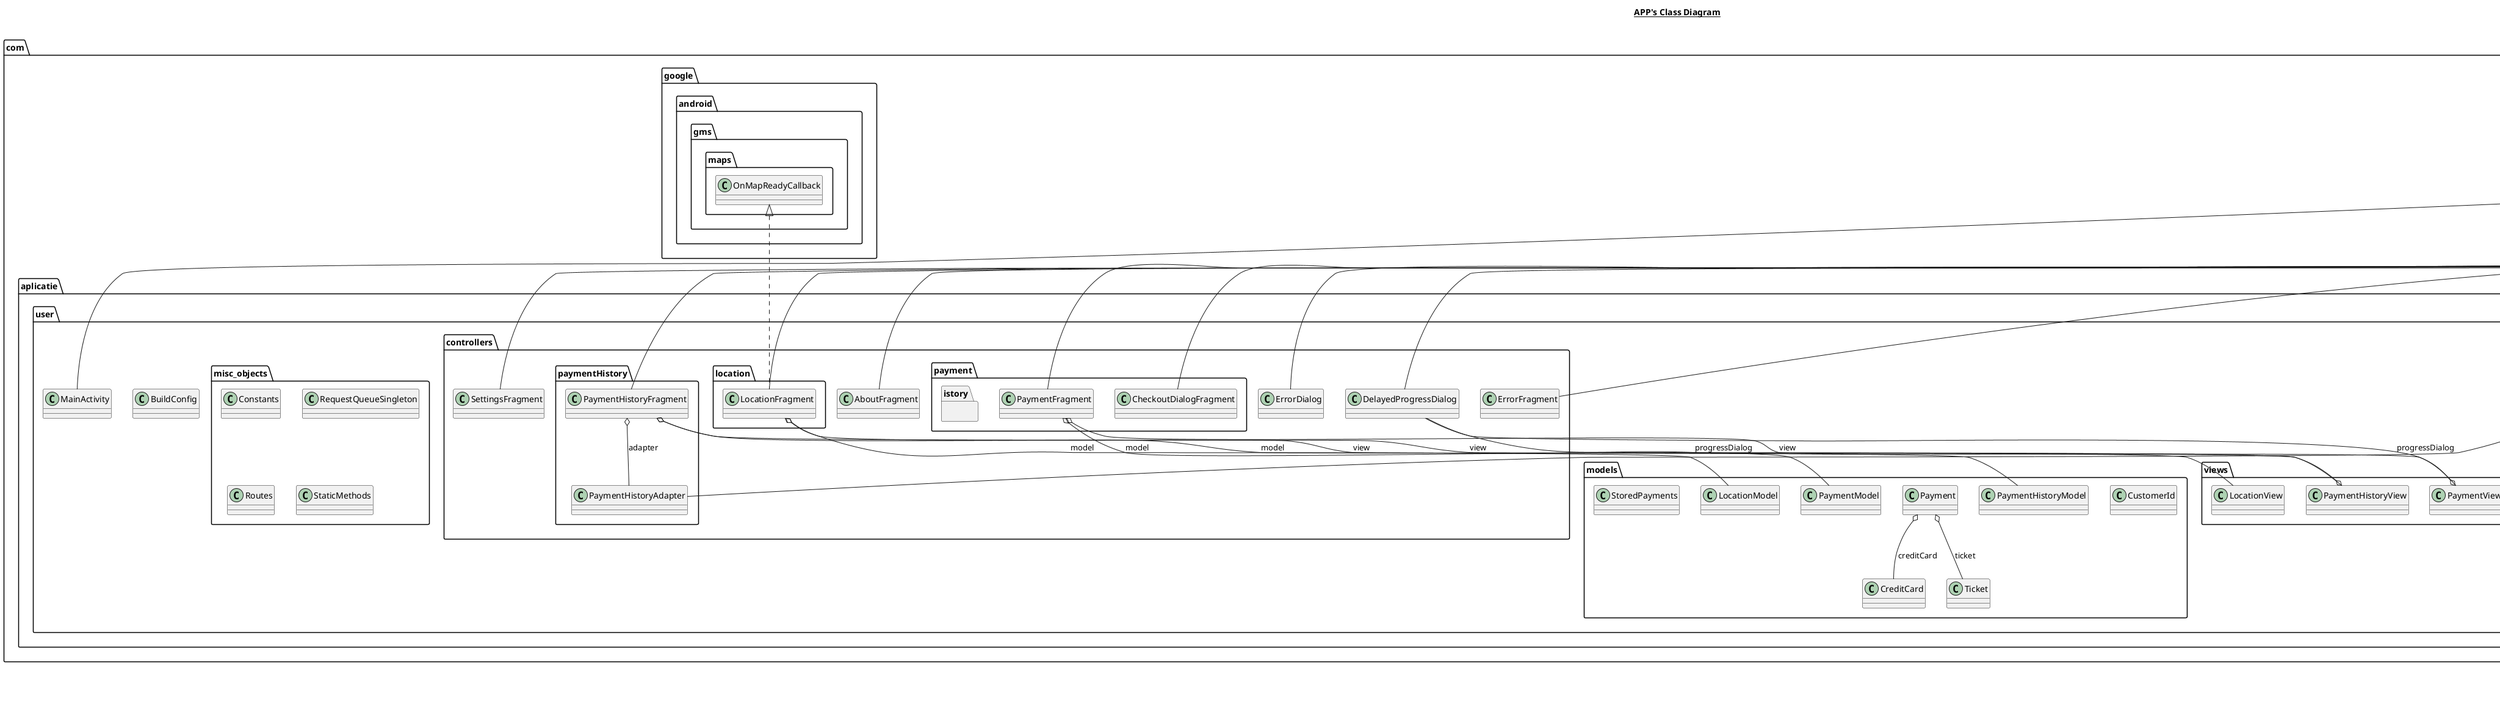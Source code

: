 @startuml

title __APP's Class Diagram__\n

  namespace com.aplicatie.user {
    class com.aplicatie.user.BuildConfig {
    }
  }
  

  namespace com.aplicatie.user {
    class com.aplicatie.user.MainActivity {
    }
  }
  

  namespace com.aplicatie.user {
    namespace controllers {
      class com.aplicatie.user.controllers.AboutFragment {
      }
    }
  }
  

  namespace com.aplicatie.user {
    namespace controllers {
      class com.aplicatie.user.controllers.DelayedProgressDialog {
      }
    }
  }
  

  namespace com.aplicatie.user {
    namespace controllers {
      class com.aplicatie.user.controllers.ErrorDialog {
      }
    }
  }
  

  namespace com.aplicatie.user {
    namespace controllers {
      class com.aplicatie.user.controllers.ErrorFragment {
      }
    }
  }
  

  namespace com.aplicatie.user {
    namespace controllers {
      class com.aplicatie.user.controllers.SettingsFragment {
      }
    }
  }
  

  namespace com.aplicatie.user {
    namespace controllers {
      namespace location {
        class com.aplicatie.user.controllers.location.LocationFragment {
        }
      }
    }
  }
  

  namespace com.aplicatie.user {
    namespace controllers {
      namespace payment {
        class com.aplicatie.user.controllers.payment.CheckoutDialogFragment {
        }
      }
    }
  }
  

  namespace com.aplicatie.user {
    namespace controllers {
      namespace payment {
        class com.aplicatie.user.controllers.payment.PaymentFragment {
        }
      }
    }
  }
  

  namespace com.aplicatie.user {
    namespace controllers {
      namespace payment {
        namespace istory {
          class com.aplicatie.user.controllers.paymentHistory.PaymentHistoryAdapter {
          }
        }
      }
    }
  }
  

  namespace com.aplicatie.user {
    namespace controllers {
      namespace payment {
        namespace istory {
          class com.aplicatie.user.controllers.paymentHistory.PaymentHistoryFragment {
          }
        }
      }
    }
  }
  

  namespace com.aplicatie.user {
    namespace misc_objects {
      class com.aplicatie.user.misc_objects.Constants {
      }
    }
  }
  

  namespace com.aplicatie.user {
    namespace misc_objects {
      class com.aplicatie.user.misc_objects.RequestQueueSingleton {
      }
    }
  }
  

  namespace com.aplicatie.user {
    namespace misc_objects {
      class com.aplicatie.user.misc_objects.Routes {
      }
    }
  }
  

  namespace com.aplicatie.user {
    namespace misc_objects {
      class com.aplicatie.user.misc_objects.StaticMethods {
      }
    }
  }
  

  namespace com.aplicatie.user {
    namespace models {
      class com.aplicatie.user.models.CreditCard {
      }
    }
  }
  

  namespace com.aplicatie.user {
    namespace models {
      class com.aplicatie.user.models.CustomerId {
      }
    }
  }
  

  namespace com.aplicatie.user {
    namespace models {
      class com.aplicatie.user.models.LocationModel {
      }
    }
  }
  

  namespace com.aplicatie.user {
    namespace models {
      class com.aplicatie.user.models.Payment {
      }
    }
  }
  

  namespace com.aplicatie.user {
    namespace models {
      class com.aplicatie.user.models.PaymentHistoryModel {
      }
    }
  }
  

  namespace com.aplicatie.user {
    namespace models {
      class com.aplicatie.user.models.PaymentModel {
      }
    }
  }
  

  namespace com.aplicatie.user {
    namespace models {
      class com.aplicatie.user.models.StoredPayments {
      }
    }
  }
  

  namespace com.aplicatie.user {
    namespace models {
      class com.aplicatie.user.models.Ticket {
      }
    }
  }
  

  namespace com.aplicatie.user {
    namespace views {
      class com.aplicatie.user.views.LocationView {
      }
    }
  }
  

  namespace com.aplicatie.user {
    namespace views {
      class com.aplicatie.user.views.PaymentHistoryView {
      }
    }
  }
  

  namespace com.aplicatie.user {
    namespace views {
      class com.aplicatie.user.views.PaymentView {
      }
    }
  }
  

  namespace com.aplicatie.user {
    namespace views {
      class com.aplicatie.user.views.RecyclerViewDecorator {
      }
    }
  }
  

  com.aplicatie.user.MainActivity -up-|> androidx.appcompat.app.AppCompatActivity
  com.aplicatie.user.controllers.AboutFragment -up-|> androidx.fragment.app.DialogFragment
  com.aplicatie.user.controllers.DelayedProgressDialog -up-|> androidx.fragment.app.DialogFragment
  com.aplicatie.user.controllers.ErrorDialog -up-|> androidx.fragment.app.DialogFragment
  com.aplicatie.user.controllers.ErrorFragment -up-|> androidx.fragment.app.DialogFragment
  com.aplicatie.user.controllers.SettingsFragment -up-|> androidx.fragment.app.Fragment
  com.aplicatie.user.controllers.location.LocationFragment .up.|> com.google.android.gms.maps.OnMapReadyCallback
  com.aplicatie.user.controllers.location.LocationFragment -up-|> androidx.fragment.app.Fragment
  com.aplicatie.user.controllers.location.LocationFragment o-- com.aplicatie.user.models.LocationModel : model
  com.aplicatie.user.controllers.location.LocationFragment o-- com.aplicatie.user.views.LocationView : view
  com.aplicatie.user.controllers.payment.CheckoutDialogFragment -up-|> androidx.fragment.app.DialogFragment
  com.aplicatie.user.controllers.payment.PaymentFragment -up-|> androidx.fragment.app.Fragment
  com.aplicatie.user.controllers.payment.PaymentFragment o-- com.aplicatie.user.models.PaymentModel : model
  com.aplicatie.user.controllers.payment.PaymentFragment o-- com.aplicatie.user.views.PaymentView : view
  com.aplicatie.user.controllers.paymentHistory.PaymentHistoryAdapter -up-|> androidx.recyclerview.widget.RecyclerView.Adapter
  com.aplicatie.user.controllers.paymentHistory.PaymentHistoryFragment -up-|> androidx.fragment.app.Fragment
  com.aplicatie.user.controllers.paymentHistory.PaymentHistoryFragment o-- com.aplicatie.user.controllers.paymentHistory.PaymentHistoryAdapter : adapter
  com.aplicatie.user.controllers.paymentHistory.PaymentHistoryFragment o-- com.aplicatie.user.models.PaymentHistoryModel : model
  com.aplicatie.user.controllers.paymentHistory.PaymentHistoryFragment o-- com.aplicatie.user.views.PaymentHistoryView : view
  com.aplicatie.user.models.Payment o-- com.aplicatie.user.models.CreditCard : creditCard
  com.aplicatie.user.models.Payment o-- com.aplicatie.user.models.Ticket : ticket
  com.aplicatie.user.views.PaymentHistoryView o-- com.aplicatie.user.controllers.DelayedProgressDialog : progressDialog
  com.aplicatie.user.views.PaymentView o-- com.aplicatie.user.controllers.DelayedProgressDialog : progressDialog
  com.aplicatie.user.views.RecyclerViewDecorator -up-|> androidx.recyclerview.widget.RecyclerView.ItemDecoration


right footer


PlantUML diagram generated by SketchIt! (https://bitbucket.org/pmesmeur/sketch.it)
For more information about this tool, please contact philippe.mesmeur@gmail.com
endfooter

@enduml
